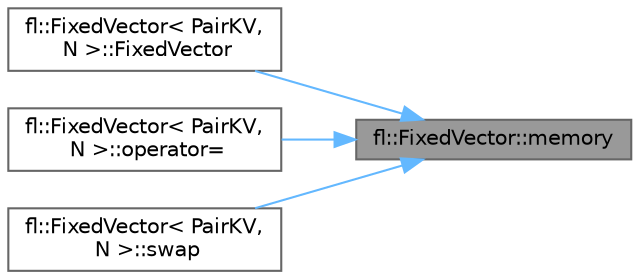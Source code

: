 digraph "fl::FixedVector::memory"
{
 // INTERACTIVE_SVG=YES
 // LATEX_PDF_SIZE
  bgcolor="transparent";
  edge [fontname=Helvetica,fontsize=10,labelfontname=Helvetica,labelfontsize=10];
  node [fontname=Helvetica,fontsize=10,shape=box,height=0.2,width=0.4];
  rankdir="RL";
  Node1 [id="Node000001",label="fl::FixedVector::memory",height=0.2,width=0.4,color="gray40", fillcolor="grey60", style="filled", fontcolor="black",tooltip=" "];
  Node1 -> Node2 [id="edge1_Node000001_Node000002",dir="back",color="steelblue1",style="solid",tooltip=" "];
  Node2 [id="Node000002",label="fl::FixedVector\< PairKV,\l N \>::FixedVector",height=0.2,width=0.4,color="grey40", fillcolor="white", style="filled",URL="$d3/d73/classfl_1_1_fixed_vector_a14237a3abee0b45a02044a4d77dceeca.html#a14237a3abee0b45a02044a4d77dceeca",tooltip=" "];
  Node1 -> Node3 [id="edge2_Node000001_Node000003",dir="back",color="steelblue1",style="solid",tooltip=" "];
  Node3 [id="Node000003",label="fl::FixedVector\< PairKV,\l N \>::operator=",height=0.2,width=0.4,color="grey40", fillcolor="white", style="filled",URL="$d3/d73/classfl_1_1_fixed_vector_a4d8f78a5900ac10c962e864bd0ce9a40.html#a4d8f78a5900ac10c962e864bd0ce9a40",tooltip=" "];
  Node1 -> Node4 [id="edge3_Node000001_Node000004",dir="back",color="steelblue1",style="solid",tooltip=" "];
  Node4 [id="Node000004",label="fl::FixedVector\< PairKV,\l N \>::swap",height=0.2,width=0.4,color="grey40", fillcolor="white", style="filled",URL="$d3/d73/classfl_1_1_fixed_vector_aa127d555d6f5cff3b44077dae7f09ec2.html#aa127d555d6f5cff3b44077dae7f09ec2",tooltip=" "];
}
